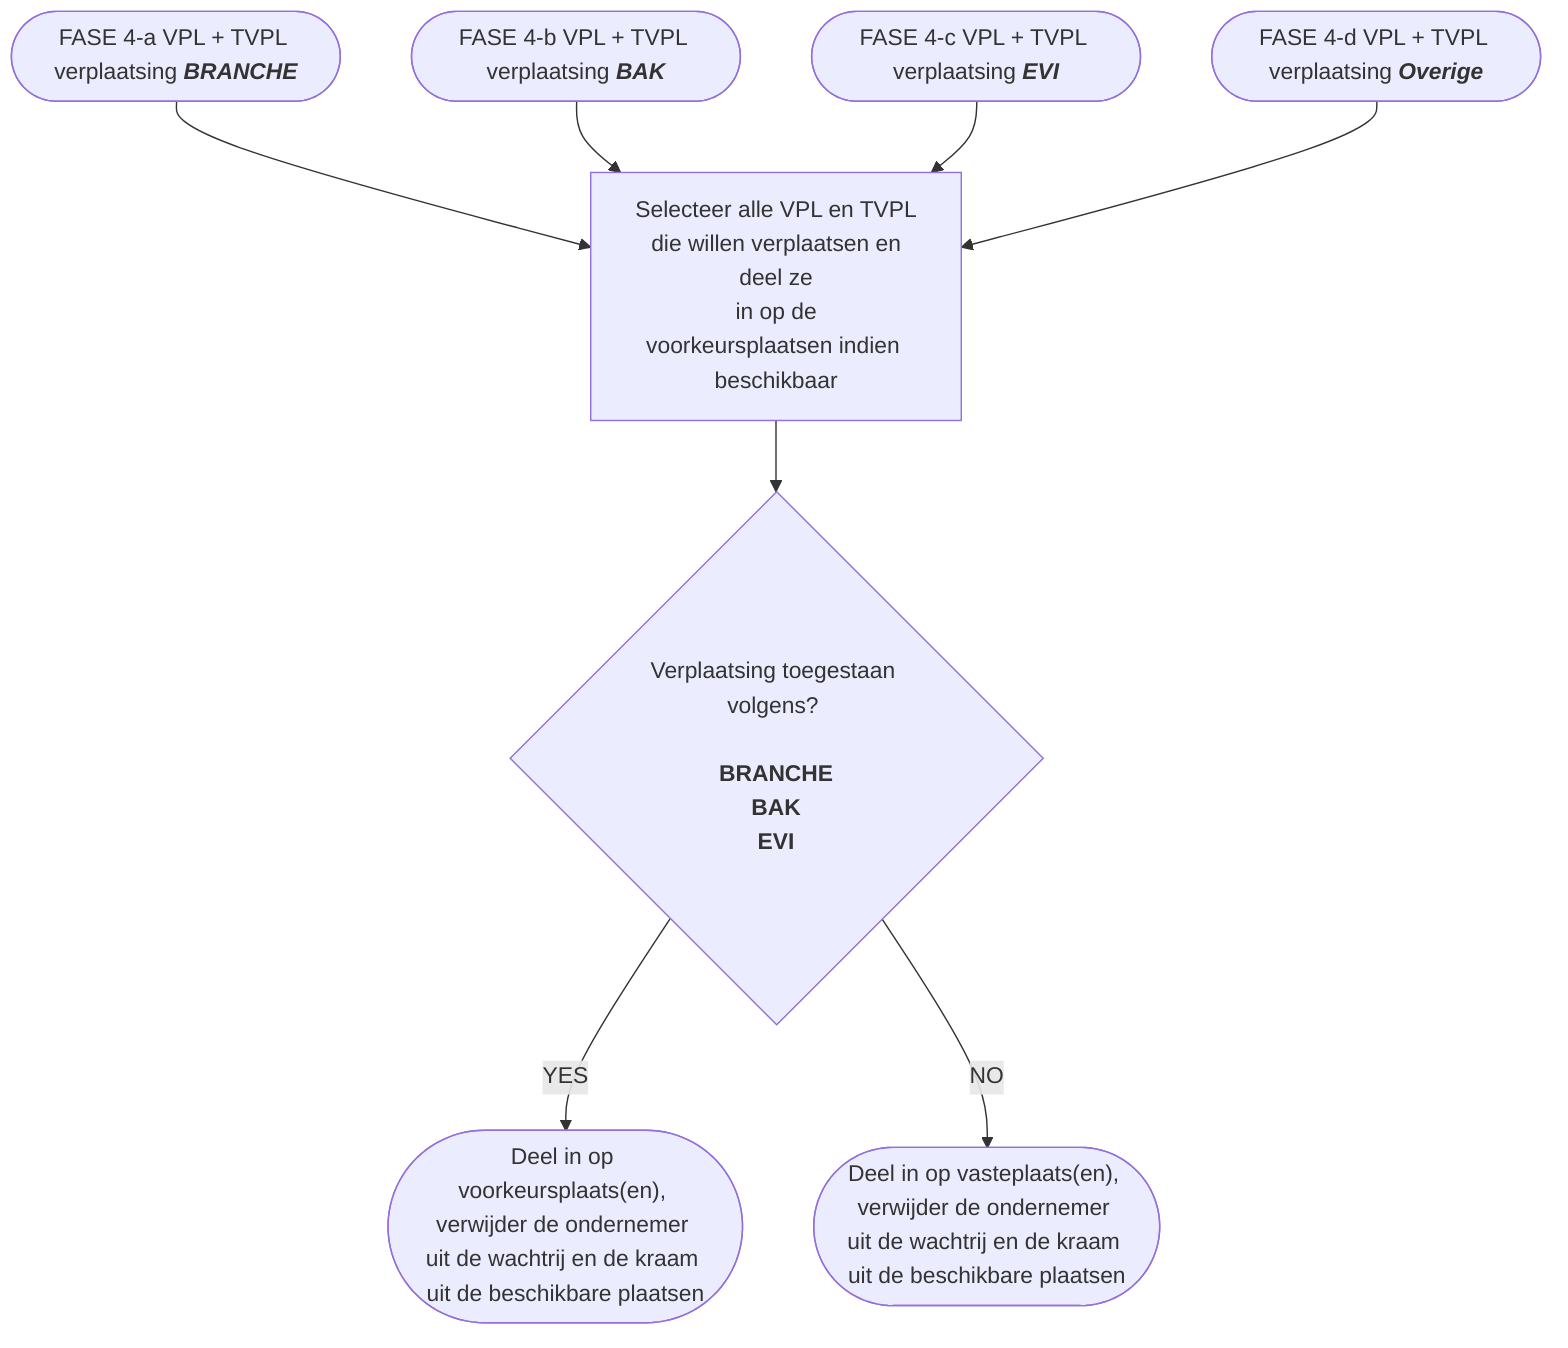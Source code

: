 graph TD
    A([FASE 4-a VPL + TVPL verplaatsing <b><i>BRANCHE</i></b>]) -->
    B[Selecteer alle VPL en TVPL<br> die willen verplaatsen en deel ze<br> in op de voorkeursplaatsen indien beschikbaar] -->
    C{"Verplaatsing toegestaan volgens? <b><br><br>BRANCHE<br>BAK<br>EVI</b>"}
    C --YES--> D(["Deel in op voorkeursplaats(en), <br>verwijder de ondernemer uit de wachtrij en de kraam uit de beschikbare plaatsen"])
    C --NO--> E(["Deel in op vasteplaats(en), <br>verwijder de ondernemer uit de wachtrij en de kraam uit de beschikbare plaatsen"])

    A1([FASE 4-b VPL + TVPL verplaatsing <b><i>BAK</i></b>]) --> B
    
    A2([FASE 4-c VPL + TVPL verplaatsing <b><i>EVI</i></b>]) --> B
    
    A3([FASE 4-d VPL + TVPL verplaatsing <b><i>Overige</i></b>]) --> B